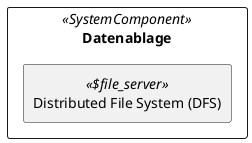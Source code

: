 @startuml

skinparam monochrome true
skinparam componentStyle uml2




show stereotype

rectangle Datenablage as "Datenablage" <<SystemComponent>> {
	rectangle Distributed__F_File__F_System__F___N_DFS__O_ as "Distributed File System (DFS)" <<$file_server>> {
	}		

}

' Begin Protected Region [[layouting]]

' End Protected Region   [[layouting]]
@enduml
' Actifsource ID=[dc5bfacd-eaac-11e8-88d3-bfc6b992bdec,62ed29f1-0a97-11e9-a2c0-1d5f7e333c03,Hash]
